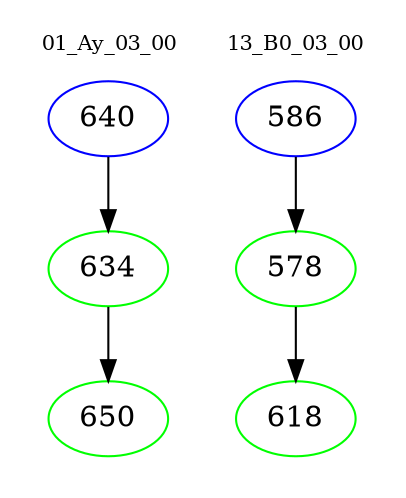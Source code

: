 digraph{
subgraph cluster_0 {
color = white
label = "01_Ay_03_00";
fontsize=10;
T0_640 [label="640", color="blue"]
T0_640 -> T0_634 [color="black"]
T0_634 [label="634", color="green"]
T0_634 -> T0_650 [color="black"]
T0_650 [label="650", color="green"]
}
subgraph cluster_1 {
color = white
label = "13_B0_03_00";
fontsize=10;
T1_586 [label="586", color="blue"]
T1_586 -> T1_578 [color="black"]
T1_578 [label="578", color="green"]
T1_578 -> T1_618 [color="black"]
T1_618 [label="618", color="green"]
}
}
